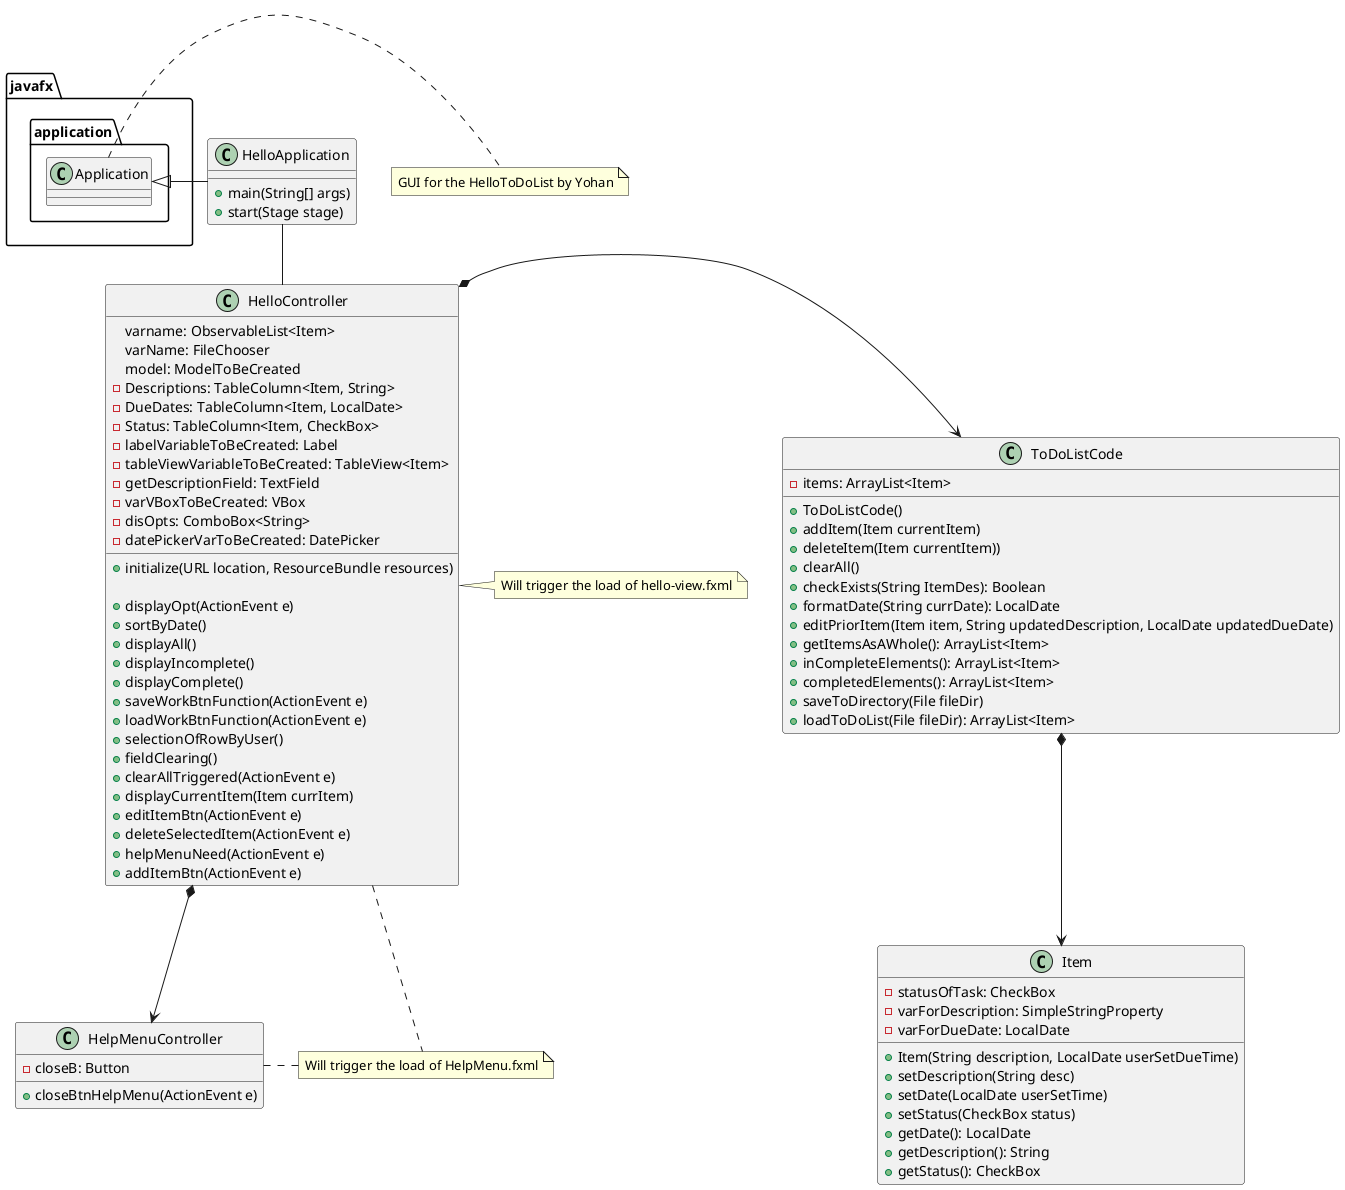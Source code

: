 /*
 *  UCF COP3330 Fall 2021 Assignment 4 Solution
 *  Copyright 2021 Yohan Hmaiti
 */

@startuml
note "Will trigger the load of hello-view.fxml" as mainService
note "Will trigger the load of HelpMenu.fxml" as HelperService
note "GUI for the HelloToDoList by Yohan" as GUI

HelloApplication -- HelloController
HelloController *--> HelpMenuController
javafx.application.Application <|- HelloApplication
HelloController *-> ToDoListCode
ToDoListCode *--> Item

class HelloController{
    'these will be changed later as the name of the variables wasn't chosen yet
    varname: ObservableList<Item>
    varName: FileChooser
    'announce the proper FXML components of the HelloToDoList manager app by Yohan
    model: ModelToBeCreated
    - Descriptions: TableColumn<Item, String>
    - DueDates: TableColumn<Item, LocalDate>
    - Status: TableColumn<Item, CheckBox>
    - labelVariableToBeCreated: Label
    - tableViewVariableToBeCreated: TableView<Item>
    - getDescriptionField: TextField
    - varVBoxToBeCreated: VBox
    - disOpts: ComboBox<String>
    - datePickerVarToBeCreated: DatePicker

    'announce the overridden method initialize
    +initialize(URL location, ResourceBundle resources)

    'Remaining Methods
    +displayOpt(ActionEvent e)
    +sortByDate()
    +displayAll()
    +displayIncomplete()
    +displayComplete()
    +saveWorkBtnFunction(ActionEvent e)
    +loadWorkBtnFunction(ActionEvent e)
    +selectionOfRowByUser()
    +fieldClearing()
    +clearAllTriggered(ActionEvent e)
    +displayCurrentItem(Item currItem)
    +editItemBtn(ActionEvent e)
    +deleteSelectedItem(ActionEvent e)
    +helpMenuNeed(ActionEvent e)
    +addItemBtn(ActionEvent e)

}

class ToDoListCode{

    'constructor
    +ToDoListCode()
    'reflect the private array list instance of type Item
    -items: ArrayList<Item>
    'Methods
    +addItem(Item currentItem)
    +deleteItem(Item currentItem))
    +clearAll()
    +checkExists(String ItemDes): Boolean
    +formatDate(String currDate): LocalDate
    +editPriorItem(Item item, String updatedDescription, LocalDate updatedDueDate)
    +getItemsAsAWhole(): ArrayList<Item>
    +inCompleteElements(): ArrayList<Item>
    +completedElements(): ArrayList<Item>
    +saveToDirectory(File fileDir)
    +loadToDoList(File fileDir): ArrayList<Item>

}

class HelloApplication{

    +main(String[] args)
    +start(Stage stage)

}

class HelpMenuController{

    -closeB: Button
    +closeBtnHelpMenu(ActionEvent e)

}

class Item{

    'variables proper to the class (instances)
    -statusOfTask: CheckBox
    -varForDescription: SimpleStringProperty
    -varForDueDate: LocalDate
    'show the multiple setters, getters and constructor of the Item class
    +Item(String description, LocalDate userSetDueTime)
    +setDescription(String desc)
    +setDate(LocalDate userSetTime)
    +setStatus(CheckBox status)
    +getDate(): LocalDate
    +getDescription(): String
    +getStatus(): CheckBox

}

javafx.application.Application.GUI
HelpMenuController . HelperService
HelloController . mainService
HelloController . HelperService
@enduml
